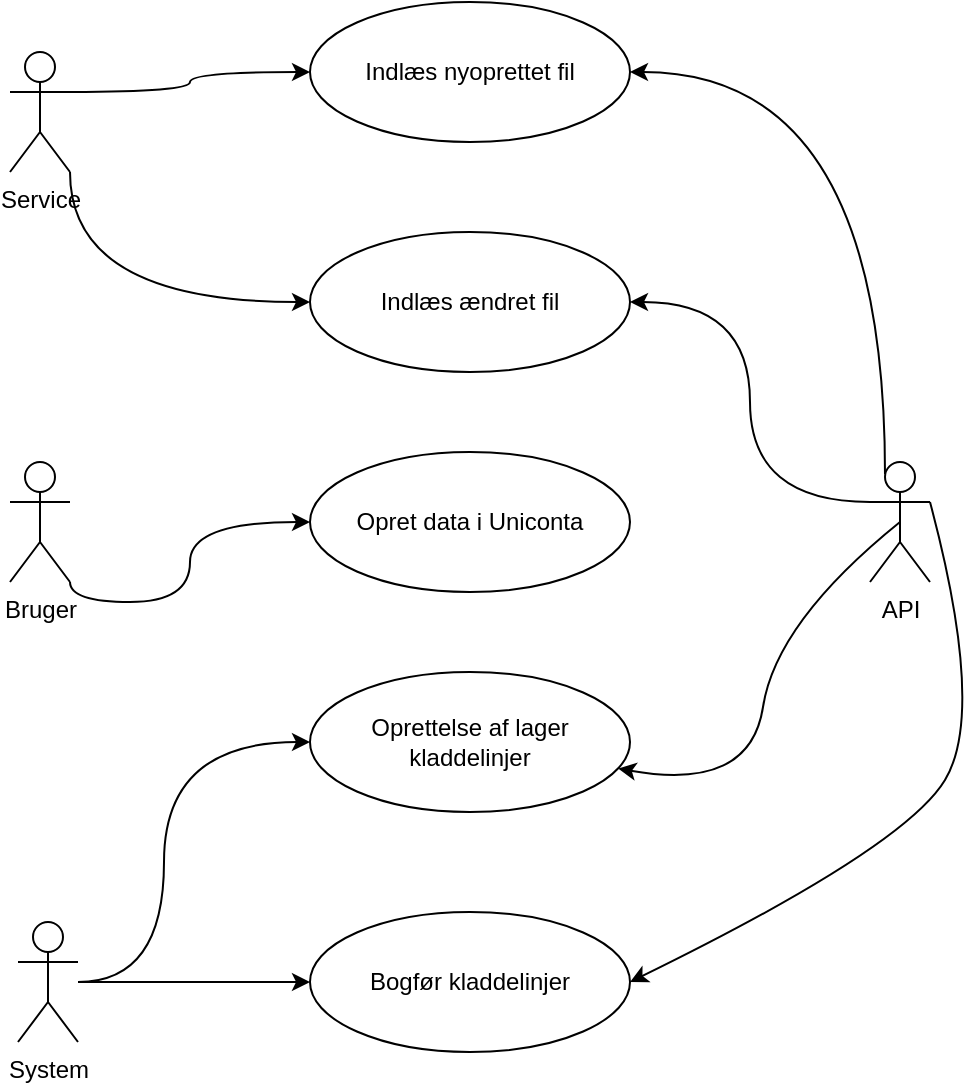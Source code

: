 <mxfile version="22.1.2" type="device">
  <diagram name="Side-1" id="BO_5RoC0ojUpTDFhDE9B">
    <mxGraphModel dx="2302" dy="571" grid="0" gridSize="10" guides="1" tooltips="1" connect="1" arrows="1" fold="1" page="1" pageScale="1" pageWidth="827" pageHeight="1169" math="0" shadow="0">
      <root>
        <mxCell id="0" />
        <mxCell id="1" parent="0" />
        <mxCell id="9dgGV7jSIeg9MSqFCjfr-1" value="Bruger" style="shape=umlActor;verticalLabelPosition=bottom;verticalAlign=top;html=1;outlineConnect=0;" parent="1" vertex="1">
          <mxGeometry x="185" y="575" width="30" height="60" as="geometry" />
        </mxCell>
        <mxCell id="8IVEodV8M-MjpKdYuxe2-1" value="Service" style="shape=umlActor;verticalLabelPosition=bottom;verticalAlign=top;html=1;outlineConnect=0;" parent="1" vertex="1">
          <mxGeometry x="185" y="370" width="30" height="60" as="geometry" />
        </mxCell>
        <mxCell id="8IVEodV8M-MjpKdYuxe2-2" value="API" style="shape=umlActor;verticalLabelPosition=bottom;verticalAlign=top;html=1;outlineConnect=0;" parent="1" vertex="1">
          <mxGeometry x="615" y="575" width="30" height="60" as="geometry" />
        </mxCell>
        <mxCell id="8IVEodV8M-MjpKdYuxe2-4" value="Indlæs nyoprettet fil" style="ellipse;whiteSpace=wrap;html=1;" parent="1" vertex="1">
          <mxGeometry x="335" y="345" width="160" height="70" as="geometry" />
        </mxCell>
        <mxCell id="8IVEodV8M-MjpKdYuxe2-7" value="" style="endArrow=classic;html=1;rounded=0;edgeStyle=orthogonalEdgeStyle;exitX=1;exitY=0.333;exitDx=0;exitDy=0;exitPerimeter=0;curved=1;" parent="1" source="8IVEodV8M-MjpKdYuxe2-1" target="8IVEodV8M-MjpKdYuxe2-4" edge="1">
          <mxGeometry width="50" height="50" relative="1" as="geometry">
            <mxPoint x="95" as="sourcePoint" />
            <mxPoint x="307.04" y="458.98" as="targetPoint" />
          </mxGeometry>
        </mxCell>
        <mxCell id="8IVEodV8M-MjpKdYuxe2-9" value="Indlæs ændret fil" style="ellipse;whiteSpace=wrap;html=1;" parent="1" vertex="1">
          <mxGeometry x="335" y="460" width="160" height="70" as="geometry" />
        </mxCell>
        <mxCell id="8IVEodV8M-MjpKdYuxe2-11" value="Opret data i Uniconta" style="ellipse;whiteSpace=wrap;html=1;" parent="1" vertex="1">
          <mxGeometry x="335" y="570" width="160" height="70" as="geometry" />
        </mxCell>
        <mxCell id="8IVEodV8M-MjpKdYuxe2-15" value="" style="endArrow=classic;html=1;rounded=0;exitX=1;exitY=1;exitDx=0;exitDy=0;exitPerimeter=0;entryX=0;entryY=0.5;entryDx=0;entryDy=0;edgeStyle=orthogonalEdgeStyle;curved=1;" parent="1" source="9dgGV7jSIeg9MSqFCjfr-1" target="8IVEodV8M-MjpKdYuxe2-11" edge="1">
          <mxGeometry width="50" height="50" relative="1" as="geometry">
            <mxPoint x="485" y="540" as="sourcePoint" />
            <mxPoint x="535" y="490" as="targetPoint" />
          </mxGeometry>
        </mxCell>
        <mxCell id="8IVEodV8M-MjpKdYuxe2-19" value="" style="endArrow=classic;html=1;rounded=0;edgeStyle=orthogonalEdgeStyle;exitX=1;exitY=1;exitDx=0;exitDy=0;exitPerimeter=0;entryX=0;entryY=0.5;entryDx=0;entryDy=0;curved=1;" parent="1" source="8IVEodV8M-MjpKdYuxe2-1" target="8IVEodV8M-MjpKdYuxe2-9" edge="1">
          <mxGeometry width="50" height="50" relative="1" as="geometry">
            <mxPoint x="485" y="340" as="sourcePoint" />
            <mxPoint x="535" y="290" as="targetPoint" />
          </mxGeometry>
        </mxCell>
        <mxCell id="8IVEodV8M-MjpKdYuxe2-25" value="Oprettelse af lager kladdelinjer&lt;span id=&quot;docs-internal-guid-f7d9dfb9-7fff-8295-e9e1-6fcb5b5b0312&quot;&gt;&lt;/span&gt;" style="ellipse;whiteSpace=wrap;html=1;" parent="1" vertex="1">
          <mxGeometry x="335" y="680" width="160" height="70" as="geometry" />
        </mxCell>
        <mxCell id="8IVEodV8M-MjpKdYuxe2-26" value="Bogfør kladdelinjer" style="ellipse;whiteSpace=wrap;html=1;" parent="1" vertex="1">
          <mxGeometry x="335" y="800" width="160" height="70" as="geometry" />
        </mxCell>
        <mxCell id="8IVEodV8M-MjpKdYuxe2-32" value="" style="curved=1;endArrow=classic;html=1;rounded=0;exitX=0.5;exitY=0.5;exitDx=0;exitDy=0;exitPerimeter=0;" parent="1" source="8IVEodV8M-MjpKdYuxe2-2" target="8IVEodV8M-MjpKdYuxe2-25" edge="1">
          <mxGeometry width="50" height="50" relative="1" as="geometry">
            <mxPoint x="640" y="760" as="sourcePoint" />
            <mxPoint x="555" y="790" as="targetPoint" />
            <Array as="points">
              <mxPoint x="568" y="655" />
              <mxPoint x="555" y="740" />
            </Array>
          </mxGeometry>
        </mxCell>
        <mxCell id="8IVEodV8M-MjpKdYuxe2-33" value="" style="curved=1;endArrow=classic;html=1;rounded=0;entryX=1;entryY=0.5;entryDx=0;entryDy=0;exitX=1;exitY=0.333;exitDx=0;exitDy=0;exitPerimeter=0;" parent="1" source="8IVEodV8M-MjpKdYuxe2-2" target="8IVEodV8M-MjpKdYuxe2-26" edge="1">
          <mxGeometry width="50" height="50" relative="1" as="geometry">
            <mxPoint x="625" y="767.143" as="sourcePoint" />
            <mxPoint x="535" y="860" as="targetPoint" />
            <Array as="points">
              <mxPoint x="673" y="700" />
              <mxPoint x="632" y="768" />
            </Array>
          </mxGeometry>
        </mxCell>
        <mxCell id="Z-mFMSTX_hVMizo6nECd-2" value="" style="endArrow=classic;html=1;rounded=0;entryX=1;entryY=0.5;entryDx=0;entryDy=0;exitX=0.25;exitY=0.1;exitDx=0;exitDy=0;exitPerimeter=0;edgeStyle=orthogonalEdgeStyle;curved=1;" edge="1" parent="1" source="8IVEodV8M-MjpKdYuxe2-2" target="8IVEodV8M-MjpKdYuxe2-4">
          <mxGeometry width="50" height="50" relative="1" as="geometry">
            <mxPoint x="482" y="750" as="sourcePoint" />
            <mxPoint x="532" y="700" as="targetPoint" />
            <Array as="points">
              <mxPoint x="623" y="380" />
            </Array>
          </mxGeometry>
        </mxCell>
        <mxCell id="Z-mFMSTX_hVMizo6nECd-3" value="" style="endArrow=classic;html=1;rounded=0;entryX=1;entryY=0.5;entryDx=0;entryDy=0;exitX=0;exitY=0.333;exitDx=0;exitDy=0;exitPerimeter=0;edgeStyle=orthogonalEdgeStyle;curved=1;" edge="1" parent="1" source="8IVEodV8M-MjpKdYuxe2-2" target="8IVEodV8M-MjpKdYuxe2-9">
          <mxGeometry width="50" height="50" relative="1" as="geometry">
            <mxPoint x="521" y="685" as="sourcePoint" />
            <mxPoint x="571" y="635" as="targetPoint" />
          </mxGeometry>
        </mxCell>
        <mxCell id="Z-mFMSTX_hVMizo6nECd-9" style="edgeStyle=orthogonalEdgeStyle;rounded=0;orthogonalLoop=1;jettySize=auto;html=1;curved=1;" edge="1" parent="1" source="Z-mFMSTX_hVMizo6nECd-4" target="8IVEodV8M-MjpKdYuxe2-25">
          <mxGeometry relative="1" as="geometry">
            <Array as="points">
              <mxPoint x="262" y="835" />
              <mxPoint x="262" y="715" />
            </Array>
          </mxGeometry>
        </mxCell>
        <mxCell id="Z-mFMSTX_hVMizo6nECd-10" style="edgeStyle=orthogonalEdgeStyle;rounded=0;orthogonalLoop=1;jettySize=auto;html=1;curved=1;" edge="1" parent="1" source="Z-mFMSTX_hVMizo6nECd-4" target="8IVEodV8M-MjpKdYuxe2-26">
          <mxGeometry relative="1" as="geometry">
            <Array as="points">
              <mxPoint x="277" y="835" />
              <mxPoint x="277" y="835" />
            </Array>
          </mxGeometry>
        </mxCell>
        <mxCell id="Z-mFMSTX_hVMizo6nECd-4" value="System" style="shape=umlActor;verticalLabelPosition=bottom;verticalAlign=top;html=1;outlineConnect=0;" vertex="1" parent="1">
          <mxGeometry x="189" y="805" width="30" height="60" as="geometry" />
        </mxCell>
      </root>
    </mxGraphModel>
  </diagram>
</mxfile>
